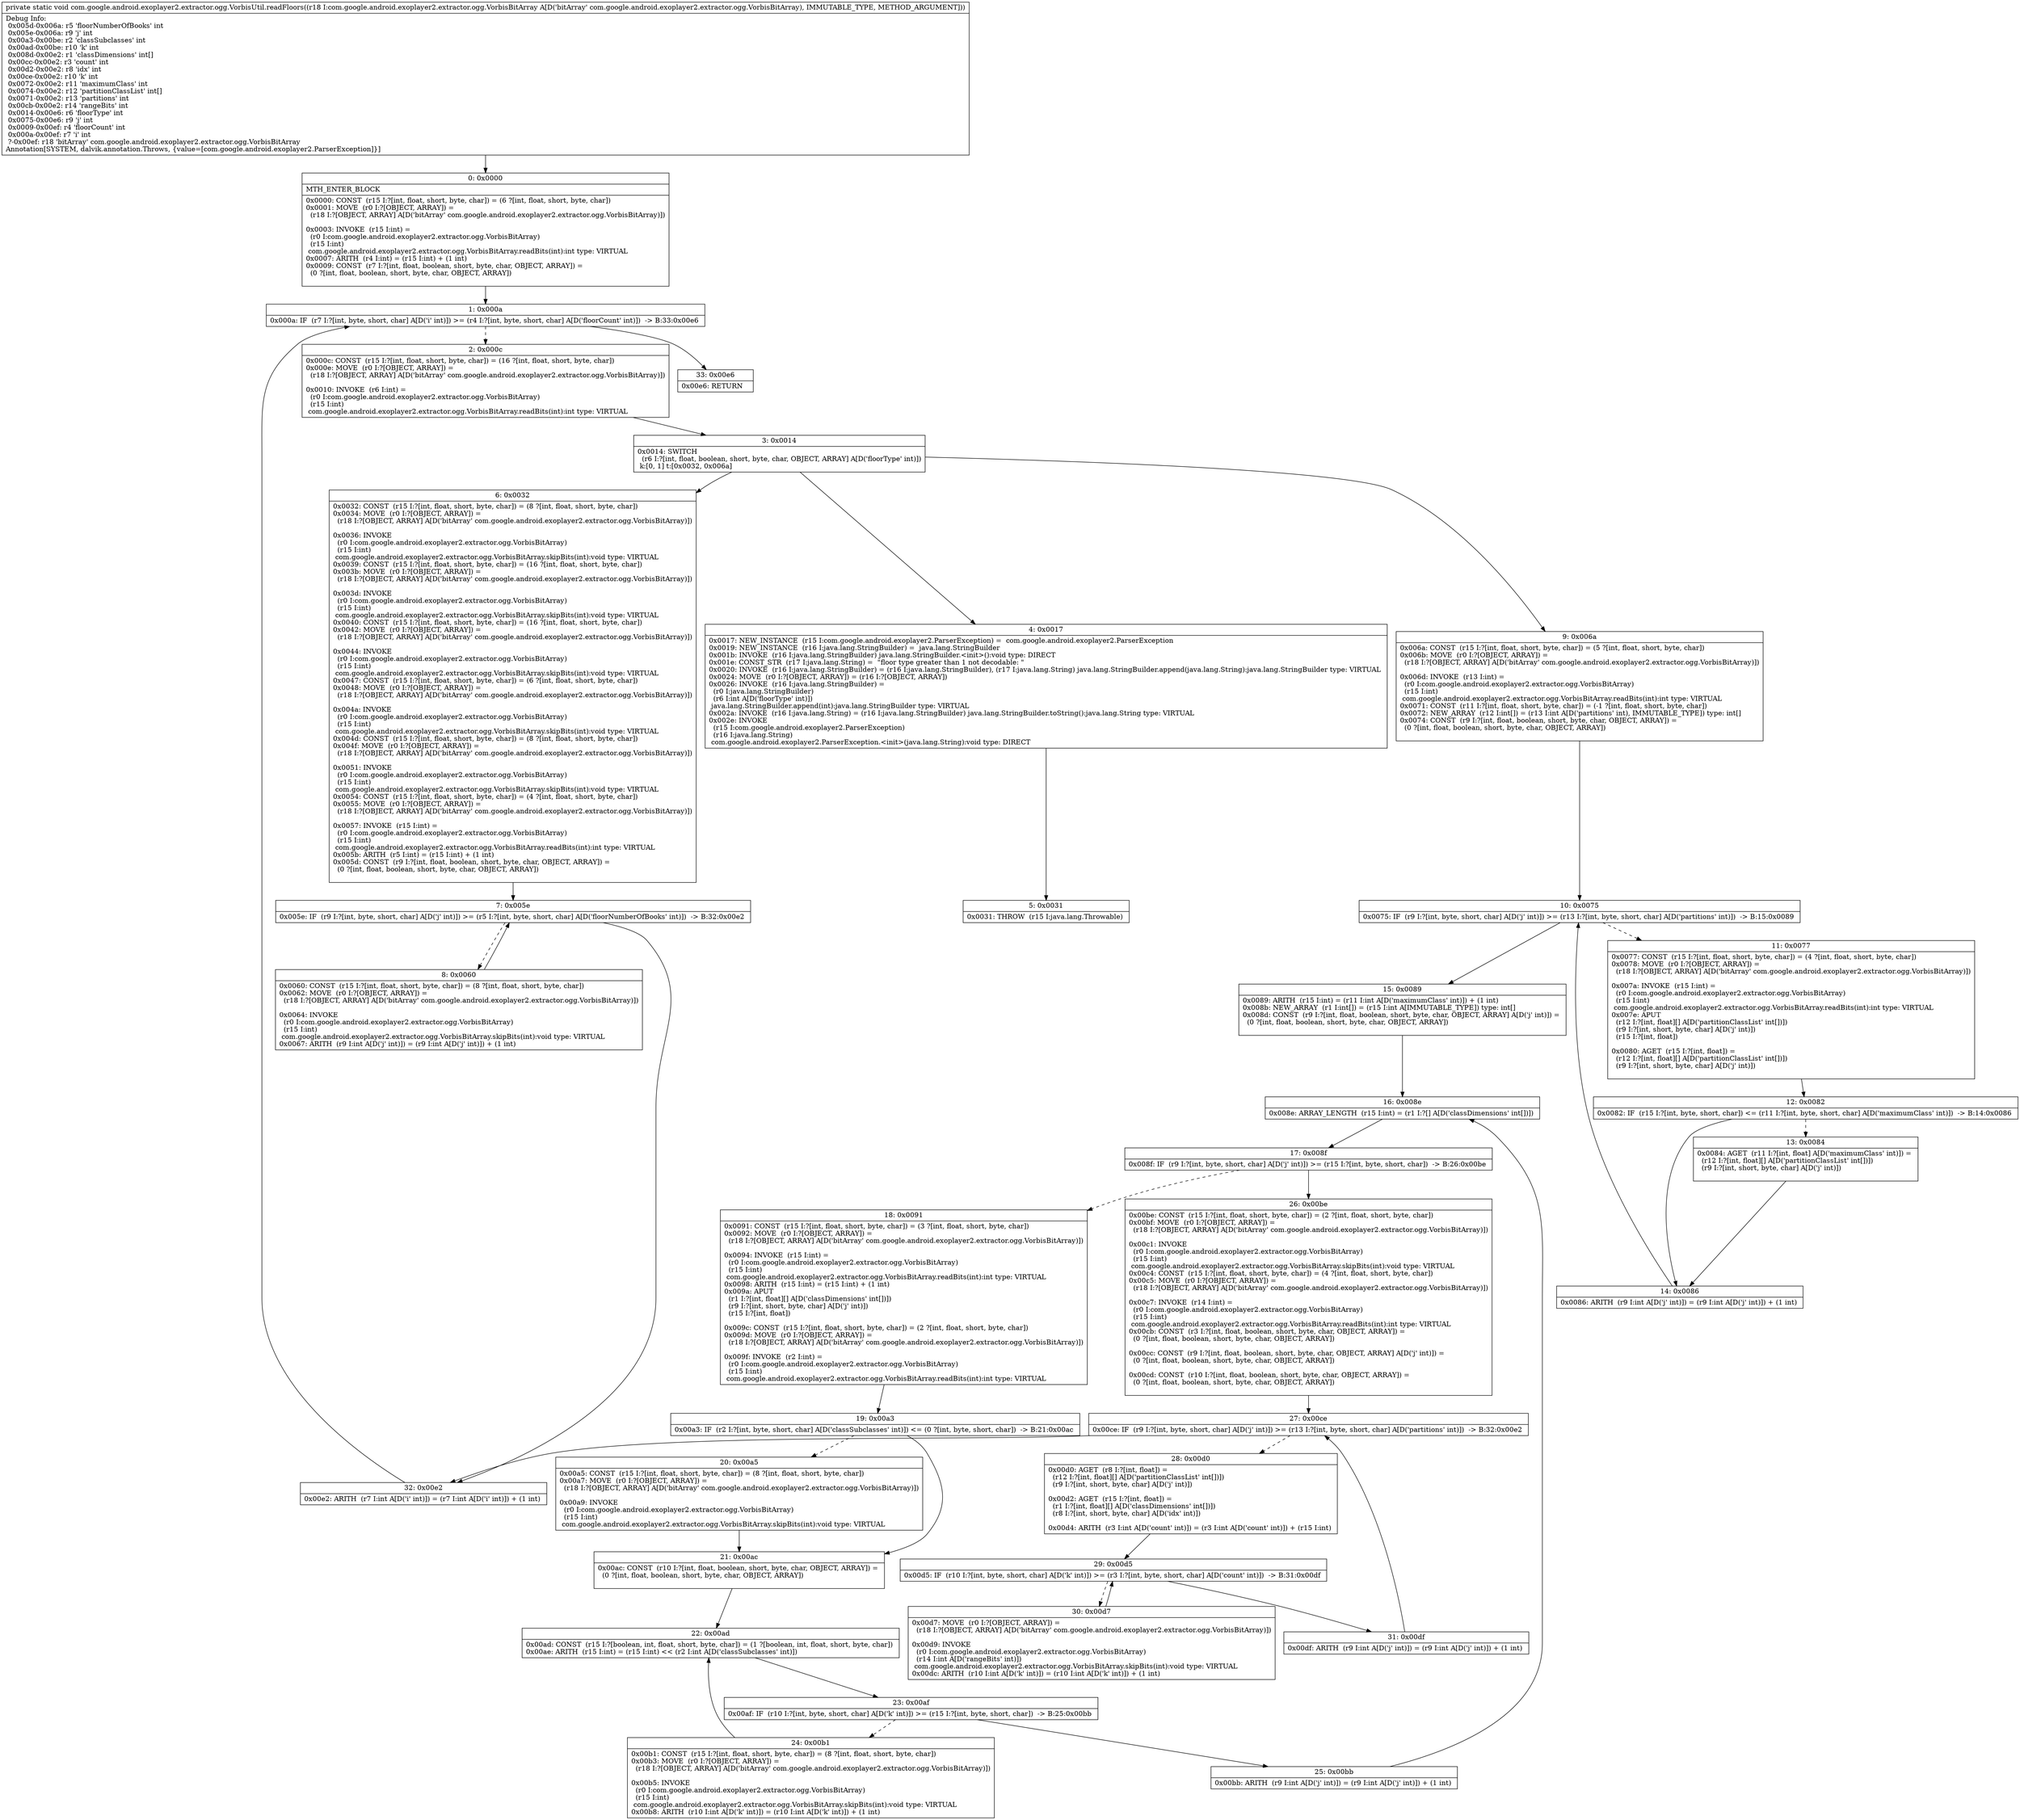 digraph "CFG forcom.google.android.exoplayer2.extractor.ogg.VorbisUtil.readFloors(Lcom\/google\/android\/exoplayer2\/extractor\/ogg\/VorbisBitArray;)V" {
Node_0 [shape=record,label="{0\:\ 0x0000|MTH_ENTER_BLOCK\l|0x0000: CONST  (r15 I:?[int, float, short, byte, char]) = (6 ?[int, float, short, byte, char]) \l0x0001: MOVE  (r0 I:?[OBJECT, ARRAY]) = \l  (r18 I:?[OBJECT, ARRAY] A[D('bitArray' com.google.android.exoplayer2.extractor.ogg.VorbisBitArray)])\l \l0x0003: INVOKE  (r15 I:int) = \l  (r0 I:com.google.android.exoplayer2.extractor.ogg.VorbisBitArray)\l  (r15 I:int)\l com.google.android.exoplayer2.extractor.ogg.VorbisBitArray.readBits(int):int type: VIRTUAL \l0x0007: ARITH  (r4 I:int) = (r15 I:int) + (1 int) \l0x0009: CONST  (r7 I:?[int, float, boolean, short, byte, char, OBJECT, ARRAY]) = \l  (0 ?[int, float, boolean, short, byte, char, OBJECT, ARRAY])\l \l}"];
Node_1 [shape=record,label="{1\:\ 0x000a|0x000a: IF  (r7 I:?[int, byte, short, char] A[D('i' int)]) \>= (r4 I:?[int, byte, short, char] A[D('floorCount' int)])  \-\> B:33:0x00e6 \l}"];
Node_2 [shape=record,label="{2\:\ 0x000c|0x000c: CONST  (r15 I:?[int, float, short, byte, char]) = (16 ?[int, float, short, byte, char]) \l0x000e: MOVE  (r0 I:?[OBJECT, ARRAY]) = \l  (r18 I:?[OBJECT, ARRAY] A[D('bitArray' com.google.android.exoplayer2.extractor.ogg.VorbisBitArray)])\l \l0x0010: INVOKE  (r6 I:int) = \l  (r0 I:com.google.android.exoplayer2.extractor.ogg.VorbisBitArray)\l  (r15 I:int)\l com.google.android.exoplayer2.extractor.ogg.VorbisBitArray.readBits(int):int type: VIRTUAL \l}"];
Node_3 [shape=record,label="{3\:\ 0x0014|0x0014: SWITCH  \l  (r6 I:?[int, float, boolean, short, byte, char, OBJECT, ARRAY] A[D('floorType' int)])\l k:[0, 1] t:[0x0032, 0x006a] \l}"];
Node_4 [shape=record,label="{4\:\ 0x0017|0x0017: NEW_INSTANCE  (r15 I:com.google.android.exoplayer2.ParserException) =  com.google.android.exoplayer2.ParserException \l0x0019: NEW_INSTANCE  (r16 I:java.lang.StringBuilder) =  java.lang.StringBuilder \l0x001b: INVOKE  (r16 I:java.lang.StringBuilder) java.lang.StringBuilder.\<init\>():void type: DIRECT \l0x001e: CONST_STR  (r17 I:java.lang.String) =  \"floor type greater than 1 not decodable: \" \l0x0020: INVOKE  (r16 I:java.lang.StringBuilder) = (r16 I:java.lang.StringBuilder), (r17 I:java.lang.String) java.lang.StringBuilder.append(java.lang.String):java.lang.StringBuilder type: VIRTUAL \l0x0024: MOVE  (r0 I:?[OBJECT, ARRAY]) = (r16 I:?[OBJECT, ARRAY]) \l0x0026: INVOKE  (r16 I:java.lang.StringBuilder) = \l  (r0 I:java.lang.StringBuilder)\l  (r6 I:int A[D('floorType' int)])\l java.lang.StringBuilder.append(int):java.lang.StringBuilder type: VIRTUAL \l0x002a: INVOKE  (r16 I:java.lang.String) = (r16 I:java.lang.StringBuilder) java.lang.StringBuilder.toString():java.lang.String type: VIRTUAL \l0x002e: INVOKE  \l  (r15 I:com.google.android.exoplayer2.ParserException)\l  (r16 I:java.lang.String)\l com.google.android.exoplayer2.ParserException.\<init\>(java.lang.String):void type: DIRECT \l}"];
Node_5 [shape=record,label="{5\:\ 0x0031|0x0031: THROW  (r15 I:java.lang.Throwable) \l}"];
Node_6 [shape=record,label="{6\:\ 0x0032|0x0032: CONST  (r15 I:?[int, float, short, byte, char]) = (8 ?[int, float, short, byte, char]) \l0x0034: MOVE  (r0 I:?[OBJECT, ARRAY]) = \l  (r18 I:?[OBJECT, ARRAY] A[D('bitArray' com.google.android.exoplayer2.extractor.ogg.VorbisBitArray)])\l \l0x0036: INVOKE  \l  (r0 I:com.google.android.exoplayer2.extractor.ogg.VorbisBitArray)\l  (r15 I:int)\l com.google.android.exoplayer2.extractor.ogg.VorbisBitArray.skipBits(int):void type: VIRTUAL \l0x0039: CONST  (r15 I:?[int, float, short, byte, char]) = (16 ?[int, float, short, byte, char]) \l0x003b: MOVE  (r0 I:?[OBJECT, ARRAY]) = \l  (r18 I:?[OBJECT, ARRAY] A[D('bitArray' com.google.android.exoplayer2.extractor.ogg.VorbisBitArray)])\l \l0x003d: INVOKE  \l  (r0 I:com.google.android.exoplayer2.extractor.ogg.VorbisBitArray)\l  (r15 I:int)\l com.google.android.exoplayer2.extractor.ogg.VorbisBitArray.skipBits(int):void type: VIRTUAL \l0x0040: CONST  (r15 I:?[int, float, short, byte, char]) = (16 ?[int, float, short, byte, char]) \l0x0042: MOVE  (r0 I:?[OBJECT, ARRAY]) = \l  (r18 I:?[OBJECT, ARRAY] A[D('bitArray' com.google.android.exoplayer2.extractor.ogg.VorbisBitArray)])\l \l0x0044: INVOKE  \l  (r0 I:com.google.android.exoplayer2.extractor.ogg.VorbisBitArray)\l  (r15 I:int)\l com.google.android.exoplayer2.extractor.ogg.VorbisBitArray.skipBits(int):void type: VIRTUAL \l0x0047: CONST  (r15 I:?[int, float, short, byte, char]) = (6 ?[int, float, short, byte, char]) \l0x0048: MOVE  (r0 I:?[OBJECT, ARRAY]) = \l  (r18 I:?[OBJECT, ARRAY] A[D('bitArray' com.google.android.exoplayer2.extractor.ogg.VorbisBitArray)])\l \l0x004a: INVOKE  \l  (r0 I:com.google.android.exoplayer2.extractor.ogg.VorbisBitArray)\l  (r15 I:int)\l com.google.android.exoplayer2.extractor.ogg.VorbisBitArray.skipBits(int):void type: VIRTUAL \l0x004d: CONST  (r15 I:?[int, float, short, byte, char]) = (8 ?[int, float, short, byte, char]) \l0x004f: MOVE  (r0 I:?[OBJECT, ARRAY]) = \l  (r18 I:?[OBJECT, ARRAY] A[D('bitArray' com.google.android.exoplayer2.extractor.ogg.VorbisBitArray)])\l \l0x0051: INVOKE  \l  (r0 I:com.google.android.exoplayer2.extractor.ogg.VorbisBitArray)\l  (r15 I:int)\l com.google.android.exoplayer2.extractor.ogg.VorbisBitArray.skipBits(int):void type: VIRTUAL \l0x0054: CONST  (r15 I:?[int, float, short, byte, char]) = (4 ?[int, float, short, byte, char]) \l0x0055: MOVE  (r0 I:?[OBJECT, ARRAY]) = \l  (r18 I:?[OBJECT, ARRAY] A[D('bitArray' com.google.android.exoplayer2.extractor.ogg.VorbisBitArray)])\l \l0x0057: INVOKE  (r15 I:int) = \l  (r0 I:com.google.android.exoplayer2.extractor.ogg.VorbisBitArray)\l  (r15 I:int)\l com.google.android.exoplayer2.extractor.ogg.VorbisBitArray.readBits(int):int type: VIRTUAL \l0x005b: ARITH  (r5 I:int) = (r15 I:int) + (1 int) \l0x005d: CONST  (r9 I:?[int, float, boolean, short, byte, char, OBJECT, ARRAY]) = \l  (0 ?[int, float, boolean, short, byte, char, OBJECT, ARRAY])\l \l}"];
Node_7 [shape=record,label="{7\:\ 0x005e|0x005e: IF  (r9 I:?[int, byte, short, char] A[D('j' int)]) \>= (r5 I:?[int, byte, short, char] A[D('floorNumberOfBooks' int)])  \-\> B:32:0x00e2 \l}"];
Node_8 [shape=record,label="{8\:\ 0x0060|0x0060: CONST  (r15 I:?[int, float, short, byte, char]) = (8 ?[int, float, short, byte, char]) \l0x0062: MOVE  (r0 I:?[OBJECT, ARRAY]) = \l  (r18 I:?[OBJECT, ARRAY] A[D('bitArray' com.google.android.exoplayer2.extractor.ogg.VorbisBitArray)])\l \l0x0064: INVOKE  \l  (r0 I:com.google.android.exoplayer2.extractor.ogg.VorbisBitArray)\l  (r15 I:int)\l com.google.android.exoplayer2.extractor.ogg.VorbisBitArray.skipBits(int):void type: VIRTUAL \l0x0067: ARITH  (r9 I:int A[D('j' int)]) = (r9 I:int A[D('j' int)]) + (1 int) \l}"];
Node_9 [shape=record,label="{9\:\ 0x006a|0x006a: CONST  (r15 I:?[int, float, short, byte, char]) = (5 ?[int, float, short, byte, char]) \l0x006b: MOVE  (r0 I:?[OBJECT, ARRAY]) = \l  (r18 I:?[OBJECT, ARRAY] A[D('bitArray' com.google.android.exoplayer2.extractor.ogg.VorbisBitArray)])\l \l0x006d: INVOKE  (r13 I:int) = \l  (r0 I:com.google.android.exoplayer2.extractor.ogg.VorbisBitArray)\l  (r15 I:int)\l com.google.android.exoplayer2.extractor.ogg.VorbisBitArray.readBits(int):int type: VIRTUAL \l0x0071: CONST  (r11 I:?[int, float, short, byte, char]) = (\-1 ?[int, float, short, byte, char]) \l0x0072: NEW_ARRAY  (r12 I:int[]) = (r13 I:int A[D('partitions' int), IMMUTABLE_TYPE]) type: int[] \l0x0074: CONST  (r9 I:?[int, float, boolean, short, byte, char, OBJECT, ARRAY]) = \l  (0 ?[int, float, boolean, short, byte, char, OBJECT, ARRAY])\l \l}"];
Node_10 [shape=record,label="{10\:\ 0x0075|0x0075: IF  (r9 I:?[int, byte, short, char] A[D('j' int)]) \>= (r13 I:?[int, byte, short, char] A[D('partitions' int)])  \-\> B:15:0x0089 \l}"];
Node_11 [shape=record,label="{11\:\ 0x0077|0x0077: CONST  (r15 I:?[int, float, short, byte, char]) = (4 ?[int, float, short, byte, char]) \l0x0078: MOVE  (r0 I:?[OBJECT, ARRAY]) = \l  (r18 I:?[OBJECT, ARRAY] A[D('bitArray' com.google.android.exoplayer2.extractor.ogg.VorbisBitArray)])\l \l0x007a: INVOKE  (r15 I:int) = \l  (r0 I:com.google.android.exoplayer2.extractor.ogg.VorbisBitArray)\l  (r15 I:int)\l com.google.android.exoplayer2.extractor.ogg.VorbisBitArray.readBits(int):int type: VIRTUAL \l0x007e: APUT  \l  (r12 I:?[int, float][] A[D('partitionClassList' int[])])\l  (r9 I:?[int, short, byte, char] A[D('j' int)])\l  (r15 I:?[int, float])\l \l0x0080: AGET  (r15 I:?[int, float]) = \l  (r12 I:?[int, float][] A[D('partitionClassList' int[])])\l  (r9 I:?[int, short, byte, char] A[D('j' int)])\l \l}"];
Node_12 [shape=record,label="{12\:\ 0x0082|0x0082: IF  (r15 I:?[int, byte, short, char]) \<= (r11 I:?[int, byte, short, char] A[D('maximumClass' int)])  \-\> B:14:0x0086 \l}"];
Node_13 [shape=record,label="{13\:\ 0x0084|0x0084: AGET  (r11 I:?[int, float] A[D('maximumClass' int)]) = \l  (r12 I:?[int, float][] A[D('partitionClassList' int[])])\l  (r9 I:?[int, short, byte, char] A[D('j' int)])\l \l}"];
Node_14 [shape=record,label="{14\:\ 0x0086|0x0086: ARITH  (r9 I:int A[D('j' int)]) = (r9 I:int A[D('j' int)]) + (1 int) \l}"];
Node_15 [shape=record,label="{15\:\ 0x0089|0x0089: ARITH  (r15 I:int) = (r11 I:int A[D('maximumClass' int)]) + (1 int) \l0x008b: NEW_ARRAY  (r1 I:int[]) = (r15 I:int A[IMMUTABLE_TYPE]) type: int[] \l0x008d: CONST  (r9 I:?[int, float, boolean, short, byte, char, OBJECT, ARRAY] A[D('j' int)]) = \l  (0 ?[int, float, boolean, short, byte, char, OBJECT, ARRAY])\l \l}"];
Node_16 [shape=record,label="{16\:\ 0x008e|0x008e: ARRAY_LENGTH  (r15 I:int) = (r1 I:?[] A[D('classDimensions' int[])]) \l}"];
Node_17 [shape=record,label="{17\:\ 0x008f|0x008f: IF  (r9 I:?[int, byte, short, char] A[D('j' int)]) \>= (r15 I:?[int, byte, short, char])  \-\> B:26:0x00be \l}"];
Node_18 [shape=record,label="{18\:\ 0x0091|0x0091: CONST  (r15 I:?[int, float, short, byte, char]) = (3 ?[int, float, short, byte, char]) \l0x0092: MOVE  (r0 I:?[OBJECT, ARRAY]) = \l  (r18 I:?[OBJECT, ARRAY] A[D('bitArray' com.google.android.exoplayer2.extractor.ogg.VorbisBitArray)])\l \l0x0094: INVOKE  (r15 I:int) = \l  (r0 I:com.google.android.exoplayer2.extractor.ogg.VorbisBitArray)\l  (r15 I:int)\l com.google.android.exoplayer2.extractor.ogg.VorbisBitArray.readBits(int):int type: VIRTUAL \l0x0098: ARITH  (r15 I:int) = (r15 I:int) + (1 int) \l0x009a: APUT  \l  (r1 I:?[int, float][] A[D('classDimensions' int[])])\l  (r9 I:?[int, short, byte, char] A[D('j' int)])\l  (r15 I:?[int, float])\l \l0x009c: CONST  (r15 I:?[int, float, short, byte, char]) = (2 ?[int, float, short, byte, char]) \l0x009d: MOVE  (r0 I:?[OBJECT, ARRAY]) = \l  (r18 I:?[OBJECT, ARRAY] A[D('bitArray' com.google.android.exoplayer2.extractor.ogg.VorbisBitArray)])\l \l0x009f: INVOKE  (r2 I:int) = \l  (r0 I:com.google.android.exoplayer2.extractor.ogg.VorbisBitArray)\l  (r15 I:int)\l com.google.android.exoplayer2.extractor.ogg.VorbisBitArray.readBits(int):int type: VIRTUAL \l}"];
Node_19 [shape=record,label="{19\:\ 0x00a3|0x00a3: IF  (r2 I:?[int, byte, short, char] A[D('classSubclasses' int)]) \<= (0 ?[int, byte, short, char])  \-\> B:21:0x00ac \l}"];
Node_20 [shape=record,label="{20\:\ 0x00a5|0x00a5: CONST  (r15 I:?[int, float, short, byte, char]) = (8 ?[int, float, short, byte, char]) \l0x00a7: MOVE  (r0 I:?[OBJECT, ARRAY]) = \l  (r18 I:?[OBJECT, ARRAY] A[D('bitArray' com.google.android.exoplayer2.extractor.ogg.VorbisBitArray)])\l \l0x00a9: INVOKE  \l  (r0 I:com.google.android.exoplayer2.extractor.ogg.VorbisBitArray)\l  (r15 I:int)\l com.google.android.exoplayer2.extractor.ogg.VorbisBitArray.skipBits(int):void type: VIRTUAL \l}"];
Node_21 [shape=record,label="{21\:\ 0x00ac|0x00ac: CONST  (r10 I:?[int, float, boolean, short, byte, char, OBJECT, ARRAY]) = \l  (0 ?[int, float, boolean, short, byte, char, OBJECT, ARRAY])\l \l}"];
Node_22 [shape=record,label="{22\:\ 0x00ad|0x00ad: CONST  (r15 I:?[boolean, int, float, short, byte, char]) = (1 ?[boolean, int, float, short, byte, char]) \l0x00ae: ARITH  (r15 I:int) = (r15 I:int) \<\< (r2 I:int A[D('classSubclasses' int)]) \l}"];
Node_23 [shape=record,label="{23\:\ 0x00af|0x00af: IF  (r10 I:?[int, byte, short, char] A[D('k' int)]) \>= (r15 I:?[int, byte, short, char])  \-\> B:25:0x00bb \l}"];
Node_24 [shape=record,label="{24\:\ 0x00b1|0x00b1: CONST  (r15 I:?[int, float, short, byte, char]) = (8 ?[int, float, short, byte, char]) \l0x00b3: MOVE  (r0 I:?[OBJECT, ARRAY]) = \l  (r18 I:?[OBJECT, ARRAY] A[D('bitArray' com.google.android.exoplayer2.extractor.ogg.VorbisBitArray)])\l \l0x00b5: INVOKE  \l  (r0 I:com.google.android.exoplayer2.extractor.ogg.VorbisBitArray)\l  (r15 I:int)\l com.google.android.exoplayer2.extractor.ogg.VorbisBitArray.skipBits(int):void type: VIRTUAL \l0x00b8: ARITH  (r10 I:int A[D('k' int)]) = (r10 I:int A[D('k' int)]) + (1 int) \l}"];
Node_25 [shape=record,label="{25\:\ 0x00bb|0x00bb: ARITH  (r9 I:int A[D('j' int)]) = (r9 I:int A[D('j' int)]) + (1 int) \l}"];
Node_26 [shape=record,label="{26\:\ 0x00be|0x00be: CONST  (r15 I:?[int, float, short, byte, char]) = (2 ?[int, float, short, byte, char]) \l0x00bf: MOVE  (r0 I:?[OBJECT, ARRAY]) = \l  (r18 I:?[OBJECT, ARRAY] A[D('bitArray' com.google.android.exoplayer2.extractor.ogg.VorbisBitArray)])\l \l0x00c1: INVOKE  \l  (r0 I:com.google.android.exoplayer2.extractor.ogg.VorbisBitArray)\l  (r15 I:int)\l com.google.android.exoplayer2.extractor.ogg.VorbisBitArray.skipBits(int):void type: VIRTUAL \l0x00c4: CONST  (r15 I:?[int, float, short, byte, char]) = (4 ?[int, float, short, byte, char]) \l0x00c5: MOVE  (r0 I:?[OBJECT, ARRAY]) = \l  (r18 I:?[OBJECT, ARRAY] A[D('bitArray' com.google.android.exoplayer2.extractor.ogg.VorbisBitArray)])\l \l0x00c7: INVOKE  (r14 I:int) = \l  (r0 I:com.google.android.exoplayer2.extractor.ogg.VorbisBitArray)\l  (r15 I:int)\l com.google.android.exoplayer2.extractor.ogg.VorbisBitArray.readBits(int):int type: VIRTUAL \l0x00cb: CONST  (r3 I:?[int, float, boolean, short, byte, char, OBJECT, ARRAY]) = \l  (0 ?[int, float, boolean, short, byte, char, OBJECT, ARRAY])\l \l0x00cc: CONST  (r9 I:?[int, float, boolean, short, byte, char, OBJECT, ARRAY] A[D('j' int)]) = \l  (0 ?[int, float, boolean, short, byte, char, OBJECT, ARRAY])\l \l0x00cd: CONST  (r10 I:?[int, float, boolean, short, byte, char, OBJECT, ARRAY]) = \l  (0 ?[int, float, boolean, short, byte, char, OBJECT, ARRAY])\l \l}"];
Node_27 [shape=record,label="{27\:\ 0x00ce|0x00ce: IF  (r9 I:?[int, byte, short, char] A[D('j' int)]) \>= (r13 I:?[int, byte, short, char] A[D('partitions' int)])  \-\> B:32:0x00e2 \l}"];
Node_28 [shape=record,label="{28\:\ 0x00d0|0x00d0: AGET  (r8 I:?[int, float]) = \l  (r12 I:?[int, float][] A[D('partitionClassList' int[])])\l  (r9 I:?[int, short, byte, char] A[D('j' int)])\l \l0x00d2: AGET  (r15 I:?[int, float]) = \l  (r1 I:?[int, float][] A[D('classDimensions' int[])])\l  (r8 I:?[int, short, byte, char] A[D('idx' int)])\l \l0x00d4: ARITH  (r3 I:int A[D('count' int)]) = (r3 I:int A[D('count' int)]) + (r15 I:int) \l}"];
Node_29 [shape=record,label="{29\:\ 0x00d5|0x00d5: IF  (r10 I:?[int, byte, short, char] A[D('k' int)]) \>= (r3 I:?[int, byte, short, char] A[D('count' int)])  \-\> B:31:0x00df \l}"];
Node_30 [shape=record,label="{30\:\ 0x00d7|0x00d7: MOVE  (r0 I:?[OBJECT, ARRAY]) = \l  (r18 I:?[OBJECT, ARRAY] A[D('bitArray' com.google.android.exoplayer2.extractor.ogg.VorbisBitArray)])\l \l0x00d9: INVOKE  \l  (r0 I:com.google.android.exoplayer2.extractor.ogg.VorbisBitArray)\l  (r14 I:int A[D('rangeBits' int)])\l com.google.android.exoplayer2.extractor.ogg.VorbisBitArray.skipBits(int):void type: VIRTUAL \l0x00dc: ARITH  (r10 I:int A[D('k' int)]) = (r10 I:int A[D('k' int)]) + (1 int) \l}"];
Node_31 [shape=record,label="{31\:\ 0x00df|0x00df: ARITH  (r9 I:int A[D('j' int)]) = (r9 I:int A[D('j' int)]) + (1 int) \l}"];
Node_32 [shape=record,label="{32\:\ 0x00e2|0x00e2: ARITH  (r7 I:int A[D('i' int)]) = (r7 I:int A[D('i' int)]) + (1 int) \l}"];
Node_33 [shape=record,label="{33\:\ 0x00e6|0x00e6: RETURN   \l}"];
MethodNode[shape=record,label="{private static void com.google.android.exoplayer2.extractor.ogg.VorbisUtil.readFloors((r18 I:com.google.android.exoplayer2.extractor.ogg.VorbisBitArray A[D('bitArray' com.google.android.exoplayer2.extractor.ogg.VorbisBitArray), IMMUTABLE_TYPE, METHOD_ARGUMENT]))  | Debug Info:\l  0x005d\-0x006a: r5 'floorNumberOfBooks' int\l  0x005e\-0x006a: r9 'j' int\l  0x00a3\-0x00be: r2 'classSubclasses' int\l  0x00ad\-0x00be: r10 'k' int\l  0x008d\-0x00e2: r1 'classDimensions' int[]\l  0x00cc\-0x00e2: r3 'count' int\l  0x00d2\-0x00e2: r8 'idx' int\l  0x00ce\-0x00e2: r10 'k' int\l  0x0072\-0x00e2: r11 'maximumClass' int\l  0x0074\-0x00e2: r12 'partitionClassList' int[]\l  0x0071\-0x00e2: r13 'partitions' int\l  0x00cb\-0x00e2: r14 'rangeBits' int\l  0x0014\-0x00e6: r6 'floorType' int\l  0x0075\-0x00e6: r9 'j' int\l  0x0009\-0x00ef: r4 'floorCount' int\l  0x000a\-0x00ef: r7 'i' int\l  ?\-0x00ef: r18 'bitArray' com.google.android.exoplayer2.extractor.ogg.VorbisBitArray\lAnnotation[SYSTEM, dalvik.annotation.Throws, \{value=[com.google.android.exoplayer2.ParserException]\}]\l}"];
MethodNode -> Node_0;
Node_0 -> Node_1;
Node_1 -> Node_2[style=dashed];
Node_1 -> Node_33;
Node_2 -> Node_3;
Node_3 -> Node_4;
Node_3 -> Node_6;
Node_3 -> Node_9;
Node_4 -> Node_5;
Node_6 -> Node_7;
Node_7 -> Node_8[style=dashed];
Node_7 -> Node_32;
Node_8 -> Node_7;
Node_9 -> Node_10;
Node_10 -> Node_11[style=dashed];
Node_10 -> Node_15;
Node_11 -> Node_12;
Node_12 -> Node_13[style=dashed];
Node_12 -> Node_14;
Node_13 -> Node_14;
Node_14 -> Node_10;
Node_15 -> Node_16;
Node_16 -> Node_17;
Node_17 -> Node_18[style=dashed];
Node_17 -> Node_26;
Node_18 -> Node_19;
Node_19 -> Node_20[style=dashed];
Node_19 -> Node_21;
Node_20 -> Node_21;
Node_21 -> Node_22;
Node_22 -> Node_23;
Node_23 -> Node_24[style=dashed];
Node_23 -> Node_25;
Node_24 -> Node_22;
Node_25 -> Node_16;
Node_26 -> Node_27;
Node_27 -> Node_28[style=dashed];
Node_27 -> Node_32;
Node_28 -> Node_29;
Node_29 -> Node_30[style=dashed];
Node_29 -> Node_31;
Node_30 -> Node_29;
Node_31 -> Node_27;
Node_32 -> Node_1;
}

